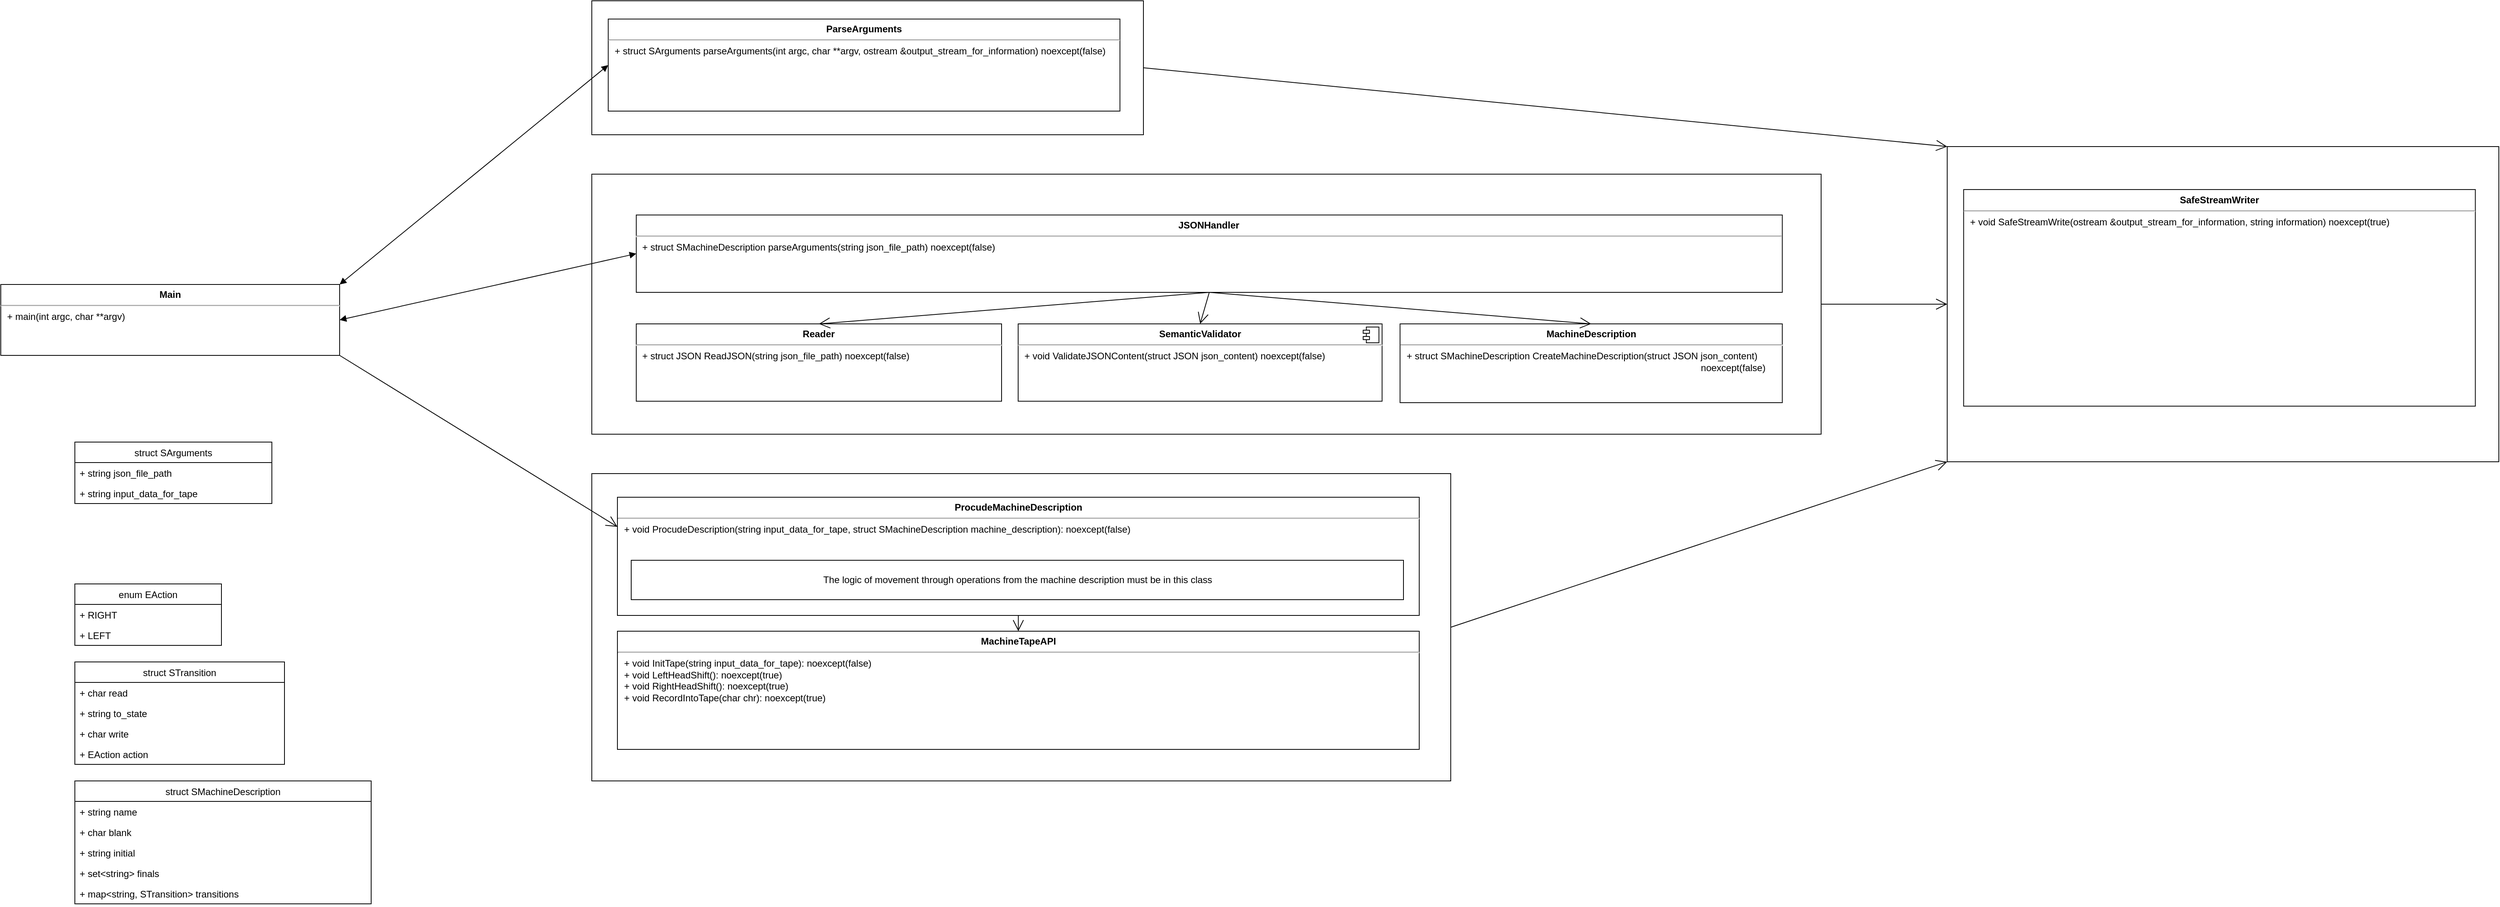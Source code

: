 <mxfile version="20.5.2" type="device"><diagram id="pvekHxoWg_SxHupKRBr5" name="Страница 1"><mxGraphModel dx="3160" dy="1682" grid="1" gridSize="10" guides="1" tooltips="1" connect="1" arrows="1" fold="1" page="1" pageScale="1" pageWidth="827" pageHeight="1169" math="0" shadow="0"><root><mxCell id="0"/><mxCell id="1" parent="0"/><mxCell id="h7C-XxIeIxzM5TdtZvJt-2" value="&lt;p style=&quot;margin:0px;margin-top:6px;text-align:center;&quot;&gt;&lt;b&gt;Main&lt;/b&gt;&lt;/p&gt;&lt;hr&gt;&lt;p style=&quot;margin:0px;margin-left:8px;&quot;&gt;+ main(int argc, char **argv)&lt;br&gt;&lt;/p&gt;" style="align=left;overflow=fill;html=1;dropTarget=0;" parent="1" vertex="1"><mxGeometry x="70" y="560" width="430" height="90" as="geometry"/></mxCell><mxCell id="h7C-XxIeIxzM5TdtZvJt-49" value="" style="group" parent="1" vertex="1" connectable="0"><mxGeometry x="820" y="200" width="700" height="170" as="geometry"/></mxCell><mxCell id="h7C-XxIeIxzM5TdtZvJt-48" value="" style="html=1;" parent="h7C-XxIeIxzM5TdtZvJt-49" vertex="1"><mxGeometry width="700" height="170" as="geometry"/></mxCell><mxCell id="h7C-XxIeIxzM5TdtZvJt-40" value="&lt;p style=&quot;margin:0px;margin-top:6px;text-align:center;&quot;&gt;&lt;b&gt;ParseArguments&lt;/b&gt;&lt;/p&gt;&lt;hr&gt;&lt;p style=&quot;margin:0px;margin-left:8px;&quot;&gt;+ struct SArguments parseArguments(int argc, char **argv, ostream &amp;amp;output_stream_for_information) noexcept(false)&lt;br&gt;&lt;/p&gt;" style="align=left;overflow=fill;html=1;dropTarget=0;" parent="h7C-XxIeIxzM5TdtZvJt-49" vertex="1"><mxGeometry x="20.851" y="23.18" width="649.362" height="116.82" as="geometry"/></mxCell><mxCell id="h7C-XxIeIxzM5TdtZvJt-54" value="" style="group" parent="1" vertex="1" connectable="0"><mxGeometry x="820" y="420" width="1560" height="380" as="geometry"/></mxCell><mxCell id="h7C-XxIeIxzM5TdtZvJt-51" value="" style="html=1;" parent="h7C-XxIeIxzM5TdtZvJt-54" vertex="1"><mxGeometry width="1560" height="330" as="geometry"/></mxCell><mxCell id="h7C-XxIeIxzM5TdtZvJt-46" value="&lt;p style=&quot;margin:0px;margin-top:6px;text-align:center;&quot;&gt;&lt;b&gt;JSONHandler&lt;/b&gt;&lt;/p&gt;&lt;hr&gt;&lt;p style=&quot;margin:0px;margin-left:8px;&quot;&gt;+ struct SMachineDescription parseArguments(string json_file_path) noexcept(false)&lt;br&gt;&lt;/p&gt;" style="align=left;overflow=fill;html=1;dropTarget=0;" parent="h7C-XxIeIxzM5TdtZvJt-54" vertex="1"><mxGeometry x="56.423" y="51.82" width="1454.314" height="98.18" as="geometry"/></mxCell><mxCell id="h7C-XxIeIxzM5TdtZvJt-55" value="&lt;p style=&quot;margin:0px;margin-top:6px;text-align:center;&quot;&gt;&lt;b&gt;Reader&lt;/b&gt;&lt;/p&gt;&lt;hr&gt;&lt;p style=&quot;margin:0px;margin-left:8px;&quot;&gt;+ struct JSON ReadJSON(string json_file_path) noexcept(false)&lt;br&gt;&lt;/p&gt;" style="align=left;overflow=fill;html=1;dropTarget=0;" parent="h7C-XxIeIxzM5TdtZvJt-54" vertex="1"><mxGeometry x="56.42" y="190" width="463.58" height="98.18" as="geometry"/></mxCell><mxCell id="h7C-XxIeIxzM5TdtZvJt-59" value="&lt;p style=&quot;margin:0px;margin-top:6px;text-align:center;&quot;&gt;&lt;b&gt;SemanticValidator&lt;/b&gt;&lt;/p&gt;&lt;hr&gt;&lt;p style=&quot;margin:0px;margin-left:8px;&quot;&gt;+ void ValidateJSONContent(struct JSON json_content)&amp;nbsp;&lt;span style=&quot;background-color: initial;&quot;&gt;noexcept(false)&lt;/span&gt;&lt;/p&gt;" style="align=left;overflow=fill;html=1;dropTarget=0;" parent="h7C-XxIeIxzM5TdtZvJt-54" vertex="1"><mxGeometry x="541.048" y="190" width="461.81" height="98.18" as="geometry"/></mxCell><mxCell id="h7C-XxIeIxzM5TdtZvJt-60" value="" style="shape=component;jettyWidth=8;jettyHeight=4;" parent="h7C-XxIeIxzM5TdtZvJt-59" vertex="1"><mxGeometry x="1" width="20" height="20" relative="1" as="geometry"><mxPoint x="-24" y="4" as="offset"/></mxGeometry></mxCell><mxCell id="h7C-XxIeIxzM5TdtZvJt-61" value="&lt;p style=&quot;margin:0px;margin-top:6px;text-align:center;&quot;&gt;&lt;b&gt;MachineDescription&lt;/b&gt;&lt;/p&gt;&lt;hr&gt;&lt;p style=&quot;margin:0px;margin-left:8px;&quot;&gt;+ struct SMachineDescription CreateMachineDescription(&lt;span style=&quot;background-color: initial;&quot;&gt;struct JSON json_content)&lt;/span&gt;&lt;/p&gt;&lt;p style=&quot;margin:0px;margin-left:8px;&quot;&gt;&lt;span style=&quot;white-space: pre;&quot;&gt;&#9;&lt;/span&gt;&lt;span style=&quot;white-space: pre;&quot;&gt;&#9;&lt;/span&gt;&lt;span style=&quot;white-space: pre;&quot;&gt;&#9;&lt;/span&gt;&lt;span style=&quot;white-space: pre;&quot;&gt;&#9;&lt;/span&gt;&lt;span style=&quot;white-space: pre;&quot;&gt;&#9;&lt;/span&gt;&lt;span style=&quot;white-space: pre;&quot;&gt;&#9;&lt;/span&gt;&lt;span style=&quot;white-space: pre;&quot;&gt;&#9;&lt;/span&gt;&lt;span style=&quot;white-space: pre;&quot;&gt;&#9;&lt;/span&gt;&lt;span style=&quot;white-space: pre;&quot;&gt;&#9;&lt;/span&gt;&lt;span style=&quot;white-space: pre;&quot;&gt;&#9;&lt;/span&gt;&lt;span style=&quot;white-space: pre;&quot;&gt;&#9;&lt;span style=&quot;white-space: pre;&quot;&gt;&#9;&lt;/span&gt;&lt;span style=&quot;white-space: pre;&quot;&gt;&#9;&lt;/span&gt;&lt;span style=&quot;white-space: pre;&quot;&gt;&#9;&lt;/span&gt;&lt;/span&gt;noexcept(false)&lt;/p&gt;" style="align=left;overflow=fill;html=1;dropTarget=0;" parent="h7C-XxIeIxzM5TdtZvJt-54" vertex="1"><mxGeometry x="1025.67" y="190" width="485.07" height="100" as="geometry"/></mxCell><mxCell id="h7C-XxIeIxzM5TdtZvJt-65" value="" style="endArrow=open;endFill=1;endSize=12;html=1;rounded=0;exitX=0.5;exitY=1;exitDx=0;exitDy=0;entryX=0.5;entryY=0;entryDx=0;entryDy=0;" parent="h7C-XxIeIxzM5TdtZvJt-54" source="h7C-XxIeIxzM5TdtZvJt-46" target="h7C-XxIeIxzM5TdtZvJt-55" edge="1"><mxGeometry width="160" relative="1" as="geometry"><mxPoint x="540" y="170" as="sourcePoint"/><mxPoint x="700" y="170" as="targetPoint"/></mxGeometry></mxCell><mxCell id="h7C-XxIeIxzM5TdtZvJt-66" value="" style="endArrow=open;endFill=1;endSize=12;html=1;rounded=0;exitX=0.5;exitY=1;exitDx=0;exitDy=0;entryX=0.5;entryY=0;entryDx=0;entryDy=0;" parent="h7C-XxIeIxzM5TdtZvJt-54" source="h7C-XxIeIxzM5TdtZvJt-46" target="h7C-XxIeIxzM5TdtZvJt-59" edge="1"><mxGeometry width="160" relative="1" as="geometry"><mxPoint x="530" y="300" as="sourcePoint"/><mxPoint x="690" y="300" as="targetPoint"/></mxGeometry></mxCell><mxCell id="h7C-XxIeIxzM5TdtZvJt-67" value="" style="endArrow=open;endFill=1;endSize=12;html=1;rounded=0;exitX=0.5;exitY=1;exitDx=0;exitDy=0;entryX=0.5;entryY=0;entryDx=0;entryDy=0;" parent="h7C-XxIeIxzM5TdtZvJt-54" source="h7C-XxIeIxzM5TdtZvJt-46" target="h7C-XxIeIxzM5TdtZvJt-61" edge="1"><mxGeometry width="160" relative="1" as="geometry"><mxPoint x="750" y="320" as="sourcePoint"/><mxPoint x="910" y="320" as="targetPoint"/></mxGeometry></mxCell><mxCell id="wHQmJAv_ENSXVloEFHzF-5" value="" style="endArrow=block;startArrow=block;endFill=1;startFill=1;html=1;rounded=0;entryX=0;entryY=0.5;entryDx=0;entryDy=0;exitX=1;exitY=0;exitDx=0;exitDy=0;" parent="1" source="h7C-XxIeIxzM5TdtZvJt-2" target="h7C-XxIeIxzM5TdtZvJt-40" edge="1"><mxGeometry width="160" relative="1" as="geometry"><mxPoint x="670" y="710" as="sourcePoint"/><mxPoint x="830" y="710" as="targetPoint"/></mxGeometry></mxCell><mxCell id="wHQmJAv_ENSXVloEFHzF-6" value="" style="endArrow=block;startArrow=block;endFill=1;startFill=1;html=1;rounded=0;exitX=1;exitY=0.5;exitDx=0;exitDy=0;entryX=0;entryY=0.5;entryDx=0;entryDy=0;" parent="1" source="h7C-XxIeIxzM5TdtZvJt-2" target="h7C-XxIeIxzM5TdtZvJt-46" edge="1"><mxGeometry width="160" relative="1" as="geometry"><mxPoint x="640" y="670" as="sourcePoint"/><mxPoint x="800" y="670" as="targetPoint"/></mxGeometry></mxCell><mxCell id="wHQmJAv_ENSXVloEFHzF-2" value="" style="group" parent="1" vertex="1" connectable="0"><mxGeometry x="820" y="800.0" width="1090" height="389.999" as="geometry"/></mxCell><mxCell id="h7C-XxIeIxzM5TdtZvJt-69" value="" style="html=1;" parent="wHQmJAv_ENSXVloEFHzF-2" vertex="1"><mxGeometry width="1090" height="389.999" as="geometry"/></mxCell><mxCell id="h7C-XxIeIxzM5TdtZvJt-70" value="&lt;p style=&quot;margin:0px;margin-top:6px;text-align:center;&quot;&gt;&lt;b&gt;ProcudeMachineDescription&lt;/b&gt;&lt;/p&gt;&lt;hr&gt;&lt;p style=&quot;margin:0px;margin-left:8px;&quot;&gt;+ void ProcudeDescription(string input_data_for_tape, struct SMachineDescription machine_description): noexcept(false)&lt;/p&gt;" style="align=left;overflow=fill;html=1;dropTarget=0;container=0;" parent="wHQmJAv_ENSXVloEFHzF-2" vertex="1"><mxGeometry x="32.51" y="30" width="1017.49" height="150" as="geometry"/></mxCell><mxCell id="h7C-XxIeIxzM5TdtZvJt-79" value="&lt;p style=&quot;margin:0px;margin-top:6px;text-align:center;&quot;&gt;&lt;b&gt;MachineTapeAPI&lt;/b&gt;&lt;/p&gt;&lt;hr&gt;&lt;p style=&quot;margin:0px;margin-left:8px;&quot;&gt;+ void InitTape(string input_data_for_tape): noexcept(false)&lt;br&gt;&lt;/p&gt;&lt;p style=&quot;margin:0px;margin-left:8px;&quot;&gt;+ void LeftHeadShift(): noexcept(true)&lt;/p&gt;&lt;p style=&quot;margin:0px;margin-left:8px;&quot;&gt;+ void RightHeadShift(): noexcept(true)&lt;/p&gt;&lt;p style=&quot;margin:0px;margin-left:8px;&quot;&gt;+ void RecordIntoTape(char chr): noexcept(true)&lt;br&gt;&lt;/p&gt;" style="align=left;overflow=fill;html=1;dropTarget=0;container=0;" parent="wHQmJAv_ENSXVloEFHzF-2" vertex="1"><mxGeometry x="32.51" y="200" width="1017.49" height="150" as="geometry"/></mxCell><mxCell id="wHQmJAv_ENSXVloEFHzF-1" value="" style="endArrow=open;endFill=1;endSize=12;html=1;rounded=0;exitX=0.5;exitY=1;exitDx=0;exitDy=0;entryX=0.5;entryY=0;entryDx=0;entryDy=0;" parent="wHQmJAv_ENSXVloEFHzF-2" source="h7C-XxIeIxzM5TdtZvJt-70" target="h7C-XxIeIxzM5TdtZvJt-79" edge="1"><mxGeometry width="160" relative="1" as="geometry"><mxPoint x="700" y="50.0" as="sourcePoint"/><mxPoint x="860" y="50.0" as="targetPoint"/></mxGeometry></mxCell><mxCell id="wHQmJAv_ENSXVloEFHzF-13" value="The logic of movement through operations from the machine description must be in this class" style="html=1;" parent="wHQmJAv_ENSXVloEFHzF-2" vertex="1"><mxGeometry x="50" y="110" width="980" height="50" as="geometry"/></mxCell><mxCell id="wHQmJAv_ENSXVloEFHzF-19" value="struct SArguments" style="swimlane;fontStyle=0;childLayout=stackLayout;horizontal=1;startSize=26;fillColor=none;horizontalStack=0;resizeParent=1;resizeParentMax=0;resizeLast=0;collapsible=1;marginBottom=0;" parent="1" vertex="1"><mxGeometry x="164" y="760" width="250" height="78" as="geometry"><mxRectangle x="190" y="1000" width="140" height="30" as="alternateBounds"/></mxGeometry></mxCell><mxCell id="wHQmJAv_ENSXVloEFHzF-20" value="+ string json_file_path" style="text;strokeColor=none;fillColor=none;align=left;verticalAlign=top;spacingLeft=4;spacingRight=4;overflow=hidden;rotatable=0;points=[[0,0.5],[1,0.5]];portConstraint=eastwest;" parent="wHQmJAv_ENSXVloEFHzF-19" vertex="1"><mxGeometry y="26" width="250" height="26" as="geometry"/></mxCell><mxCell id="wHQmJAv_ENSXVloEFHzF-21" value="+ string input_data_for_tape" style="text;strokeColor=none;fillColor=none;align=left;verticalAlign=top;spacingLeft=4;spacingRight=4;overflow=hidden;rotatable=0;points=[[0,0.5],[1,0.5]];portConstraint=eastwest;" parent="wHQmJAv_ENSXVloEFHzF-19" vertex="1"><mxGeometry y="52" width="250" height="26" as="geometry"/></mxCell><mxCell id="wHQmJAv_ENSXVloEFHzF-11" value="" style="endArrow=open;endFill=1;endSize=12;html=1;rounded=0;exitX=1;exitY=1;exitDx=0;exitDy=0;entryX=0;entryY=0.25;entryDx=0;entryDy=0;" parent="1" source="h7C-XxIeIxzM5TdtZvJt-2" target="h7C-XxIeIxzM5TdtZvJt-70" edge="1"><mxGeometry width="160" relative="1" as="geometry"><mxPoint x="640" y="670" as="sourcePoint"/><mxPoint x="800" y="670" as="targetPoint"/></mxGeometry></mxCell><mxCell id="K0envgig8qHnSmdfkFON-15" value="" style="group" parent="1" vertex="1" connectable="0"><mxGeometry x="164" y="940" width="376" height="406" as="geometry"/></mxCell><mxCell id="wHQmJAv_ENSXVloEFHzF-23" value="struct SMachineDescription" style="swimlane;fontStyle=0;childLayout=stackLayout;horizontal=1;startSize=26;fillColor=none;horizontalStack=0;resizeParent=1;resizeParentMax=0;resizeLast=0;collapsible=1;marginBottom=0;" parent="K0envgig8qHnSmdfkFON-15" vertex="1"><mxGeometry y="250" width="376" height="156" as="geometry"><mxRectangle x="190" y="1000" width="140" height="30" as="alternateBounds"/></mxGeometry></mxCell><mxCell id="wHQmJAv_ENSXVloEFHzF-24" value="+ string name" style="text;strokeColor=none;fillColor=none;align=left;verticalAlign=top;spacingLeft=4;spacingRight=4;overflow=hidden;rotatable=0;points=[[0,0.5],[1,0.5]];portConstraint=eastwest;" parent="wHQmJAv_ENSXVloEFHzF-23" vertex="1"><mxGeometry y="26" width="376" height="26" as="geometry"/></mxCell><mxCell id="wHQmJAv_ENSXVloEFHzF-25" value="+ char blank" style="text;strokeColor=none;fillColor=none;align=left;verticalAlign=top;spacingLeft=4;spacingRight=4;overflow=hidden;rotatable=0;points=[[0,0.5],[1,0.5]];portConstraint=eastwest;" parent="wHQmJAv_ENSXVloEFHzF-23" vertex="1"><mxGeometry y="52" width="376" height="26" as="geometry"/></mxCell><mxCell id="K0envgig8qHnSmdfkFON-1" value="+ string initial" style="text;strokeColor=none;fillColor=none;align=left;verticalAlign=top;spacingLeft=4;spacingRight=4;overflow=hidden;rotatable=0;points=[[0,0.5],[1,0.5]];portConstraint=eastwest;" parent="wHQmJAv_ENSXVloEFHzF-23" vertex="1"><mxGeometry y="78" width="376" height="26" as="geometry"/></mxCell><mxCell id="K0envgig8qHnSmdfkFON-2" value="+ set&lt;string&gt; finals" style="text;strokeColor=none;fillColor=none;align=left;verticalAlign=top;spacingLeft=4;spacingRight=4;overflow=hidden;rotatable=0;points=[[0,0.5],[1,0.5]];portConstraint=eastwest;" parent="wHQmJAv_ENSXVloEFHzF-23" vertex="1"><mxGeometry y="104" width="376" height="26" as="geometry"/></mxCell><mxCell id="K0envgig8qHnSmdfkFON-3" value="+ map&lt;string, STransition&gt; transitions" style="text;strokeColor=none;fillColor=none;align=left;verticalAlign=top;spacingLeft=4;spacingRight=4;overflow=hidden;rotatable=0;points=[[0,0.5],[1,0.5]];portConstraint=eastwest;" parent="wHQmJAv_ENSXVloEFHzF-23" vertex="1"><mxGeometry y="130" width="376" height="26" as="geometry"/></mxCell><mxCell id="K0envgig8qHnSmdfkFON-4" value="struct STransition" style="swimlane;fontStyle=0;childLayout=stackLayout;horizontal=1;startSize=26;fillColor=none;horizontalStack=0;resizeParent=1;resizeParentMax=0;resizeLast=0;collapsible=1;marginBottom=0;" parent="K0envgig8qHnSmdfkFON-15" vertex="1"><mxGeometry y="99" width="266" height="130" as="geometry"><mxRectangle x="190" y="1000" width="140" height="30" as="alternateBounds"/></mxGeometry></mxCell><mxCell id="K0envgig8qHnSmdfkFON-5" value="+ char read" style="text;strokeColor=none;fillColor=none;align=left;verticalAlign=top;spacingLeft=4;spacingRight=4;overflow=hidden;rotatable=0;points=[[0,0.5],[1,0.5]];portConstraint=eastwest;" parent="K0envgig8qHnSmdfkFON-4" vertex="1"><mxGeometry y="26" width="266" height="26" as="geometry"/></mxCell><mxCell id="K0envgig8qHnSmdfkFON-6" value="+ string to_state" style="text;strokeColor=none;fillColor=none;align=left;verticalAlign=top;spacingLeft=4;spacingRight=4;overflow=hidden;rotatable=0;points=[[0,0.5],[1,0.5]];portConstraint=eastwest;" parent="K0envgig8qHnSmdfkFON-4" vertex="1"><mxGeometry y="52" width="266" height="26" as="geometry"/></mxCell><mxCell id="K0envgig8qHnSmdfkFON-7" value="+ char write" style="text;strokeColor=none;fillColor=none;align=left;verticalAlign=top;spacingLeft=4;spacingRight=4;overflow=hidden;rotatable=0;points=[[0,0.5],[1,0.5]];portConstraint=eastwest;" parent="K0envgig8qHnSmdfkFON-4" vertex="1"><mxGeometry y="78" width="266" height="26" as="geometry"/></mxCell><mxCell id="K0envgig8qHnSmdfkFON-8" value="+ EAction action" style="text;strokeColor=none;fillColor=none;align=left;verticalAlign=top;spacingLeft=4;spacingRight=4;overflow=hidden;rotatable=0;points=[[0,0.5],[1,0.5]];portConstraint=eastwest;" parent="K0envgig8qHnSmdfkFON-4" vertex="1"><mxGeometry y="104" width="266" height="26" as="geometry"/></mxCell><mxCell id="K0envgig8qHnSmdfkFON-10" value="enum EAction" style="swimlane;fontStyle=0;childLayout=stackLayout;horizontal=1;startSize=26;fillColor=none;horizontalStack=0;resizeParent=1;resizeParentMax=0;resizeLast=0;collapsible=1;marginBottom=0;" parent="K0envgig8qHnSmdfkFON-15" vertex="1"><mxGeometry width="186" height="78" as="geometry"><mxRectangle x="190" y="1000" width="140" height="30" as="alternateBounds"/></mxGeometry></mxCell><mxCell id="K0envgig8qHnSmdfkFON-11" value="+ RIGHT" style="text;strokeColor=none;fillColor=none;align=left;verticalAlign=top;spacingLeft=4;spacingRight=4;overflow=hidden;rotatable=0;points=[[0,0.5],[1,0.5]];portConstraint=eastwest;" parent="K0envgig8qHnSmdfkFON-10" vertex="1"><mxGeometry y="26" width="186" height="26" as="geometry"/></mxCell><mxCell id="K0envgig8qHnSmdfkFON-12" value="+ LEFT" style="text;strokeColor=none;fillColor=none;align=left;verticalAlign=top;spacingLeft=4;spacingRight=4;overflow=hidden;rotatable=0;points=[[0,0.5],[1,0.5]];portConstraint=eastwest;" parent="K0envgig8qHnSmdfkFON-10" vertex="1"><mxGeometry y="52" width="186" height="26" as="geometry"/></mxCell><mxCell id="EL-aGRhKNR2v6prmoZIi-1" value="" style="group" vertex="1" connectable="0" parent="1"><mxGeometry x="2540" y="385" width="700" height="400" as="geometry"/></mxCell><mxCell id="EL-aGRhKNR2v6prmoZIi-2" value="" style="html=1;" vertex="1" parent="EL-aGRhKNR2v6prmoZIi-1"><mxGeometry width="700" height="400" as="geometry"/></mxCell><mxCell id="EL-aGRhKNR2v6prmoZIi-3" value="&lt;p style=&quot;margin:0px;margin-top:6px;text-align:center;&quot;&gt;&lt;b&gt;SafeStreamWriter&lt;/b&gt;&lt;/p&gt;&lt;hr&gt;&lt;p style=&quot;margin:0px;margin-left:8px;&quot;&gt;+ void SafeStreamWrite(ostream &amp;amp;output_stream_for_information, string information) noexcept(true)&lt;br&gt;&lt;/p&gt;" style="align=left;overflow=fill;html=1;dropTarget=0;" vertex="1" parent="EL-aGRhKNR2v6prmoZIi-1"><mxGeometry x="20.851" y="54.541" width="649.362" height="274.871" as="geometry"/></mxCell><mxCell id="EL-aGRhKNR2v6prmoZIi-4" value="" style="endArrow=open;endFill=1;endSize=12;html=1;rounded=0;exitX=1;exitY=0.5;exitDx=0;exitDy=0;entryX=0;entryY=0;entryDx=0;entryDy=0;" edge="1" parent="1" source="h7C-XxIeIxzM5TdtZvJt-48" target="EL-aGRhKNR2v6prmoZIi-2"><mxGeometry width="160" relative="1" as="geometry"><mxPoint x="1980" y="890" as="sourcePoint"/><mxPoint x="2140" y="890" as="targetPoint"/></mxGeometry></mxCell><mxCell id="EL-aGRhKNR2v6prmoZIi-5" value="" style="endArrow=open;endFill=1;endSize=12;html=1;rounded=0;entryX=0;entryY=0.5;entryDx=0;entryDy=0;exitX=1;exitY=0.5;exitDx=0;exitDy=0;" edge="1" parent="1" source="h7C-XxIeIxzM5TdtZvJt-51" target="EL-aGRhKNR2v6prmoZIi-2"><mxGeometry width="160" relative="1" as="geometry"><mxPoint x="1980" y="890" as="sourcePoint"/><mxPoint x="2140" y="890" as="targetPoint"/></mxGeometry></mxCell><mxCell id="EL-aGRhKNR2v6prmoZIi-6" value="" style="endArrow=open;endFill=1;endSize=12;html=1;rounded=0;entryX=0;entryY=1;entryDx=0;entryDy=0;exitX=1;exitY=0.5;exitDx=0;exitDy=0;" edge="1" parent="1" source="h7C-XxIeIxzM5TdtZvJt-69" target="EL-aGRhKNR2v6prmoZIi-2"><mxGeometry width="160" relative="1" as="geometry"><mxPoint x="1980" y="890" as="sourcePoint"/><mxPoint x="2140" y="890" as="targetPoint"/></mxGeometry></mxCell></root></mxGraphModel></diagram></mxfile>